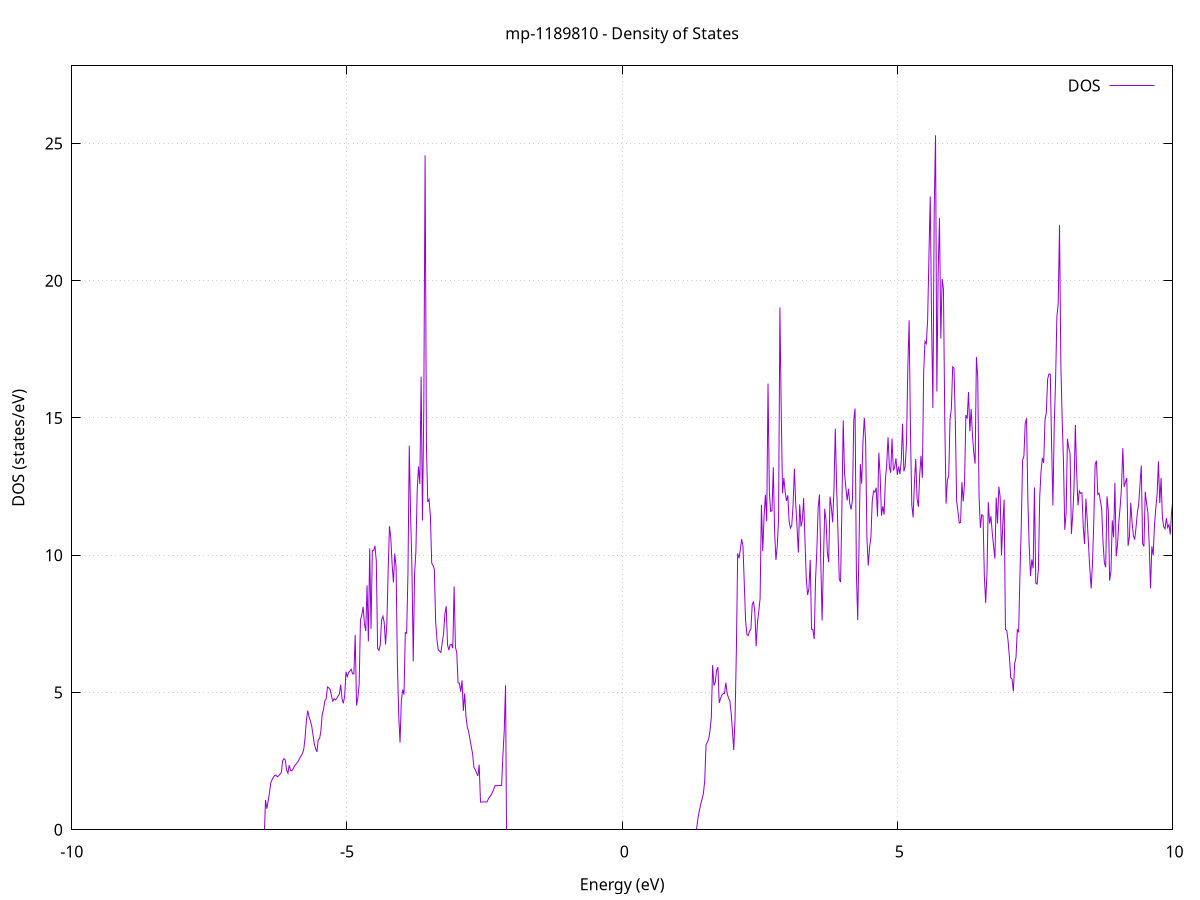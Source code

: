 set title 'mp-1189810 - Density of States'
set xlabel 'Energy (eV)'
set ylabel 'DOS (states/eV)'
set grid
set xrange [-10:10]
set yrange [0:27.823]
set xzeroaxis lt -1
set terminal png size 800,600
set output 'mp-1189810_dos_gnuplot.png'
plot '-' using 1:2 with lines title 'DOS'
-30.445800 0.000000
-30.421800 0.000000
-30.397900 0.000000
-30.373900 0.000000
-30.349900 0.000000
-30.326000 0.000000
-30.302000 0.000000
-30.278000 0.000000
-30.254100 0.000000
-30.230100 0.000000
-30.206100 0.000000
-30.182200 0.000000
-30.158200 0.000000
-30.134200 0.000000
-30.110300 0.000000
-30.086300 0.000000
-30.062300 0.000000
-30.038400 0.000000
-30.014400 0.000000
-29.990400 0.000000
-29.966500 0.000000
-29.942500 0.000000
-29.918500 0.000000
-29.894600 0.000000
-29.870600 0.000000
-29.846600 0.000000
-29.822700 0.000000
-29.798700 0.000000
-29.774700 0.000000
-29.750800 0.000000
-29.726800 0.000000
-29.702800 0.000000
-29.678900 0.000000
-29.654900 0.000000
-29.631000 0.000000
-29.607000 0.000000
-29.583000 0.000000
-29.559100 0.000000
-29.535100 0.000000
-29.511100 0.000000
-29.487200 0.000000
-29.463200 0.000000
-29.439200 0.000000
-29.415300 0.000000
-29.391300 0.000000
-29.367300 0.000000
-29.343400 0.000000
-29.319400 0.000000
-29.295400 0.000000
-29.271500 0.000000
-29.247500 0.000000
-29.223500 0.000000
-29.199600 0.000000
-29.175600 0.000000
-29.151600 0.000000
-29.127700 0.000000
-29.103700 0.000000
-29.079700 0.000000
-29.055800 0.000000
-29.031800 0.000000
-29.007800 0.000000
-28.983900 0.000000
-28.959900 0.000000
-28.935900 0.000000
-28.912000 0.000000
-28.888000 0.000000
-28.864100 0.000000
-28.840100 0.000000
-28.816100 0.000000
-28.792200 0.000000
-28.768200 0.000000
-28.744200 0.000000
-28.720300 0.000000
-28.696300 0.000000
-28.672300 0.000000
-28.648400 0.000000
-28.624400 0.000000
-28.600400 0.000000
-28.576500 0.000000
-28.552500 0.000000
-28.528500 0.000000
-28.504600 0.000000
-28.480600 0.000000
-28.456600 0.000000
-28.432700 0.000000
-28.408700 0.000000
-28.384700 0.000000
-28.360800 0.000000
-28.336800 0.000000
-28.312800 0.000000
-28.288900 0.000000
-28.264900 543.307600
-28.240900 0.000000
-28.217000 0.000000
-28.193000 293.130900
-28.169100 101.531900
-28.145100 331.952200
-28.121100 0.000000
-28.097200 0.000000
-28.073200 0.000000
-28.049200 0.000000
-28.025300 0.000000
-28.001300 0.000000
-27.977300 0.000000
-27.953400 0.000000
-27.929400 0.000000
-27.905400 0.000000
-27.881500 0.000000
-27.857500 0.000000
-27.833500 0.000000
-27.809600 0.000000
-27.785600 0.000000
-27.761600 0.000000
-27.737700 0.000000
-27.713700 0.000000
-27.689700 0.000000
-27.665800 0.000000
-27.641800 0.000000
-27.617800 0.000000
-27.593900 0.000000
-27.569900 0.000000
-27.545900 0.000000
-27.522000 0.000000
-27.498000 0.000000
-27.474000 0.000000
-27.450100 0.000000
-27.426100 0.000000
-27.402200 0.000000
-27.378200 0.000000
-27.354200 0.000000
-27.330300 0.000000
-27.306300 0.000000
-27.282300 0.000000
-27.258400 0.000000
-27.234400 0.000000
-27.210400 0.000000
-27.186500 0.000000
-27.162500 0.000000
-27.138500 0.000000
-27.114600 0.000000
-27.090600 0.000000
-27.066600 0.000000
-27.042700 0.000000
-27.018700 0.000000
-26.994700 0.000000
-26.970800 0.000000
-26.946800 0.000000
-26.922800 0.000000
-26.898900 0.000000
-26.874900 0.000000
-26.850900 0.000000
-26.827000 0.000000
-26.803000 0.000000
-26.779000 0.000000
-26.755100 0.000000
-26.731100 0.000000
-26.707100 0.000000
-26.683200 0.000000
-26.659200 0.000000
-26.635300 0.000000
-26.611300 0.000000
-26.587300 0.000000
-26.563400 0.000000
-26.539400 0.000000
-26.515400 0.000000
-26.491500 0.000000
-26.467500 0.000000
-26.443500 0.000000
-26.419600 0.000000
-26.395600 0.000000
-26.371600 0.000000
-26.347700 0.000000
-26.323700 0.000000
-26.299700 0.000000
-26.275800 0.000000
-26.251800 0.000000
-26.227800 0.000000
-26.203900 0.000000
-26.179900 0.000000
-26.155900 0.000000
-26.132000 0.000000
-26.108000 0.000000
-26.084000 0.000000
-26.060100 0.000000
-26.036100 0.000000
-26.012100 0.000000
-25.988200 0.000000
-25.964200 0.000000
-25.940200 0.000000
-25.916300 0.000000
-25.892300 0.000000
-25.868400 0.000000
-25.844400 0.000000
-25.820400 0.000000
-25.796500 0.000000
-25.772500 0.000000
-25.748500 0.000000
-25.724600 0.000000
-25.700600 0.000000
-25.676600 0.000000
-25.652700 0.000000
-25.628700 0.000000
-25.604700 0.000000
-25.580800 0.000000
-25.556800 0.000000
-25.532800 0.000000
-25.508900 0.000000
-25.484900 0.000000
-25.460900 0.000000
-25.437000 0.000000
-25.413000 0.000000
-25.389000 0.000000
-25.365100 0.000000
-25.341100 0.000000
-25.317100 0.000000
-25.293200 0.000000
-25.269200 0.000000
-25.245200 0.000000
-25.221300 0.000000
-25.197300 0.000000
-25.173400 0.000000
-25.149400 0.000000
-25.125400 0.000000
-25.101500 0.000000
-25.077500 0.000000
-25.053500 0.000000
-25.029600 0.000000
-25.005600 0.000000
-24.981600 0.000000
-24.957700 0.000000
-24.933700 0.000000
-24.909700 0.000000
-24.885800 0.000000
-24.861800 0.000000
-24.837800 0.000000
-24.813900 0.000000
-24.789900 0.000000
-24.765900 0.000000
-24.742000 0.000000
-24.718000 0.000000
-24.694000 0.000000
-24.670100 0.000000
-24.646100 0.000000
-24.622100 0.000000
-24.598200 0.000000
-24.574200 0.000000
-24.550200 0.000000
-24.526300 0.000000
-24.502300 0.000000
-24.478300 0.000000
-24.454400 0.000000
-24.430400 0.000000
-24.406500 0.000000
-24.382500 0.000000
-24.358500 0.000000
-24.334600 0.000000
-24.310600 0.000000
-24.286600 0.000000
-24.262700 0.000000
-24.238700 0.000000
-24.214700 0.000000
-24.190800 0.000000
-24.166800 0.000000
-24.142800 0.000000
-24.118900 0.000000
-24.094900 0.000000
-24.070900 0.000000
-24.047000 0.000000
-24.023000 0.000000
-23.999000 0.000000
-23.975100 0.000000
-23.951100 0.000000
-23.927100 0.000000
-23.903200 0.000000
-23.879200 0.000000
-23.855200 0.000000
-23.831300 0.000000
-23.807300 0.000000
-23.783300 0.000000
-23.759400 0.000000
-23.735400 0.000000
-23.711400 0.000000
-23.687500 0.000000
-23.663500 0.000000
-23.639600 0.000000
-23.615600 0.000000
-23.591600 0.000000
-23.567700 0.000000
-23.543700 0.000000
-23.519700 0.000000
-23.495800 0.000000
-23.471800 0.000000
-23.447800 0.000000
-23.423900 0.000000
-23.399900 0.000000
-23.375900 0.000000
-23.352000 0.000000
-23.328000 0.000000
-23.304000 0.000000
-23.280100 0.000000
-23.256100 0.000000
-23.232100 0.000000
-23.208200 0.000000
-23.184200 0.000000
-23.160200 0.000000
-23.136300 0.000000
-23.112300 0.000000
-23.088300 0.000000
-23.064400 0.000000
-23.040400 0.000000
-23.016400 0.000000
-22.992500 0.000000
-22.968500 0.000000
-22.944500 0.000000
-22.920600 0.000000
-22.896600 0.000000
-22.872700 0.000000
-22.848700 0.000000
-22.824700 0.000000
-22.800800 0.000000
-22.776800 0.000000
-22.752800 0.000000
-22.728900 0.000000
-22.704900 0.000000
-22.680900 0.000000
-22.657000 0.000000
-22.633000 0.000000
-22.609000 0.000000
-22.585100 0.000000
-22.561100 0.000000
-22.537100 0.000000
-22.513200 0.000000
-22.489200 0.000000
-22.465200 0.000000
-22.441300 0.000000
-22.417300 0.000000
-22.393300 0.000000
-22.369400 0.000000
-22.345400 0.000000
-22.321400 0.000000
-22.297500 0.000000
-22.273500 0.000000
-22.249500 0.000000
-22.225600 0.000000
-22.201600 0.000000
-22.177600 0.000000
-22.153700 0.000000
-22.129700 0.000000
-22.105800 0.000000
-22.081800 0.000000
-22.057800 0.000000
-22.033900 0.000000
-22.009900 0.000000
-21.985900 0.000000
-21.962000 0.000000
-21.938000 0.000000
-21.914000 0.000000
-21.890100 0.000000
-21.866100 0.000000
-21.842100 0.000000
-21.818200 0.000000
-21.794200 0.000000
-21.770200 0.000000
-21.746300 0.000000
-21.722300 0.000000
-21.698300 0.000000
-21.674400 0.000000
-21.650400 0.000000
-21.626400 0.000000
-21.602500 0.000000
-21.578500 0.000000
-21.554500 0.000000
-21.530600 0.000000
-21.506600 0.000000
-21.482600 0.000000
-21.458700 0.000000
-21.434700 0.000000
-21.410800 0.000000
-21.386800 0.000000
-21.362800 0.000000
-21.338900 0.000000
-21.314900 0.000000
-21.290900 0.000000
-21.267000 0.000000
-21.243000 0.000000
-21.219000 0.000000
-21.195100 0.000000
-21.171100 0.000000
-21.147100 0.000000
-21.123200 0.000000
-21.099200 0.000000
-21.075200 0.000000
-21.051300 0.000000
-21.027300 0.000000
-21.003300 0.000000
-20.979400 0.000000
-20.955400 0.000000
-20.931400 0.000000
-20.907500 0.000000
-20.883500 0.000000
-20.859500 0.000000
-20.835600 0.000000
-20.811600 0.000000
-20.787600 0.000000
-20.763700 0.000000
-20.739700 0.000000
-20.715700 0.000000
-20.691800 0.000000
-20.667800 0.000000
-20.643900 0.000000
-20.619900 0.000000
-20.595900 0.000000
-20.572000 0.000000
-20.548000 0.000000
-20.524000 0.000000
-20.500100 0.000000
-20.476100 0.000000
-20.452100 0.000000
-20.428200 0.000000
-20.404200 0.000000
-20.380200 0.000000
-20.356300 0.000000
-20.332300 0.000000
-20.308300 0.000000
-20.284400 0.000000
-20.260400 0.000000
-20.236400 0.000000
-20.212500 0.000000
-20.188500 0.000000
-20.164500 0.000000
-20.140600 0.000000
-20.116600 0.000000
-20.092600 0.000000
-20.068700 0.000000
-20.044700 0.000000
-20.020700 0.000000
-19.996800 0.000000
-19.972800 0.000000
-19.948800 0.000000
-19.924900 0.000000
-19.900900 0.000000
-19.877000 0.000000
-19.853000 0.000000
-19.829000 0.000000
-19.805100 0.000000
-19.781100 0.000000
-19.757100 0.000000
-19.733200 0.000000
-19.709200 0.000000
-19.685200 0.000000
-19.661300 0.000000
-19.637300 0.000000
-19.613300 0.000000
-19.589400 0.000000
-19.565400 0.000000
-19.541400 0.000000
-19.517500 0.000000
-19.493500 0.000000
-19.469500 0.000000
-19.445600 0.000000
-19.421600 0.000000
-19.397600 0.000000
-19.373700 0.000000
-19.349700 0.000000
-19.325700 0.000000
-19.301800 0.000000
-19.277800 0.000000
-19.253800 0.000000
-19.229900 0.000000
-19.205900 0.000000
-19.181900 0.000000
-19.158000 0.000000
-19.134000 0.000000
-19.110100 0.000000
-19.086100 0.000000
-19.062100 0.000000
-19.038200 0.000000
-19.014200 0.000000
-18.990200 0.000000
-18.966300 0.000000
-18.942300 0.000000
-18.918300 0.000000
-18.894400 0.000000
-18.870400 0.000000
-18.846400 0.000000
-18.822500 0.000000
-18.798500 0.000000
-18.774500 0.000000
-18.750600 0.000000
-18.726600 0.000000
-18.702600 0.000000
-18.678700 0.000000
-18.654700 0.000000
-18.630700 0.000000
-18.606800 0.000000
-18.582800 0.000000
-18.558800 0.000000
-18.534900 0.000000
-18.510900 0.000000
-18.486900 0.000000
-18.463000 0.000000
-18.439000 0.000000
-18.415100 0.000000
-18.391100 0.000000
-18.367100 0.000000
-18.343200 0.000000
-18.319200 0.000000
-18.295200 0.000000
-18.271300 0.000000
-18.247300 0.000000
-18.223300 0.000000
-18.199400 0.000000
-18.175400 0.000000
-18.151400 0.000000
-18.127500 0.000000
-18.103500 0.000000
-18.079500 0.000000
-18.055600 0.000000
-18.031600 0.000000
-18.007600 0.000000
-17.983700 0.000000
-17.959700 0.000000
-17.935700 0.000000
-17.911800 0.000000
-17.887800 0.000000
-17.863800 0.000000
-17.839900 0.000000
-17.815900 0.000000
-17.791900 0.000000
-17.768000 0.000000
-17.744000 0.000000
-17.720000 0.000000
-17.696100 0.000000
-17.672100 0.000000
-17.648200 0.000000
-17.624200 0.000000
-17.600200 0.000000
-17.576300 0.000000
-17.552300 0.000000
-17.528300 0.000000
-17.504400 0.000000
-17.480400 0.000000
-17.456400 0.000000
-17.432500 0.000000
-17.408500 0.000000
-17.384500 0.000000
-17.360600 0.000000
-17.336600 0.000000
-17.312600 0.000000
-17.288700 0.000000
-17.264700 0.000000
-17.240700 0.000000
-17.216800 0.000000
-17.192800 0.000000
-17.168800 0.000000
-17.144900 0.000000
-17.120900 0.000000
-17.096900 0.000000
-17.073000 0.000000
-17.049000 0.000000
-17.025000 0.000000
-17.001100 0.000000
-16.977100 0.000000
-16.953100 0.000000
-16.929200 0.000000
-16.905200 0.000000
-16.881300 0.000000
-16.857300 0.000000
-16.833300 0.000000
-16.809400 0.000000
-16.785400 0.000000
-16.761400 0.000000
-16.737500 0.000000
-16.713500 0.000000
-16.689500 0.000000
-16.665600 0.000000
-16.641600 0.000000
-16.617600 0.000000
-16.593700 0.000000
-16.569700 0.000000
-16.545700 0.000000
-16.521800 0.000000
-16.497800 0.000000
-16.473800 0.000000
-16.449900 0.000000
-16.425900 0.000000
-16.401900 0.000000
-16.378000 0.000000
-16.354000 0.000000
-16.330000 0.000000
-16.306100 0.000000
-16.282100 0.000000
-16.258100 0.000000
-16.234200 0.000000
-16.210200 0.000000
-16.186200 0.000000
-16.162300 0.000000
-16.138300 0.000000
-16.114400 0.000000
-16.090400 0.000000
-16.066400 0.000000
-16.042500 0.000000
-16.018500 0.000000
-15.994500 0.000000
-15.970600 0.000000
-15.946600 0.000000
-15.922600 0.000000
-15.898700 0.000000
-15.874700 0.000000
-15.850700 0.000000
-15.826800 0.000000
-15.802800 0.000000
-15.778800 0.000000
-15.754900 0.000000
-15.730900 0.000000
-15.706900 0.000000
-15.683000 0.000000
-15.659000 0.000000
-15.635000 0.000000
-15.611100 0.000000
-15.587100 0.000000
-15.563100 0.000000
-15.539200 0.000000
-15.515200 0.000000
-15.491200 0.000000
-15.467300 0.000000
-15.443300 0.000000
-15.419300 0.000000
-15.395400 0.000000
-15.371400 0.000000
-15.347500 0.000000
-15.323500 0.000000
-15.299500 0.000000
-15.275600 0.000000
-15.251600 0.000000
-15.227600 0.000000
-15.203700 0.000000
-15.179700 0.000000
-15.155700 0.000000
-15.131800 0.000000
-15.107800 0.000000
-15.083800 0.000000
-15.059900 0.000000
-15.035900 0.000000
-15.011900 0.000000
-14.988000 0.000000
-14.964000 0.000000
-14.940000 0.000000
-14.916100 0.000000
-14.892100 0.000000
-14.868100 0.000000
-14.844200 0.000000
-14.820200 0.000000
-14.796200 0.000000
-14.772300 0.000000
-14.748300 0.000000
-14.724300 0.000000
-14.700400 0.000000
-14.676400 0.000000
-14.652500 0.000000
-14.628500 0.000000
-14.604500 0.000000
-14.580600 0.000000
-14.556600 0.000000
-14.532600 0.000000
-14.508700 0.000000
-14.484700 0.000000
-14.460700 0.000000
-14.436800 0.000000
-14.412800 0.000000
-14.388800 0.000000
-14.364900 0.000000
-14.340900 0.000000
-14.316900 0.000000
-14.293000 0.000000
-14.269000 0.000000
-14.245000 0.000000
-14.221100 0.000000
-14.197100 0.000000
-14.173100 0.000000
-14.149200 0.000000
-14.125200 0.000000
-14.101200 0.000000
-14.077300 0.000000
-14.053300 0.000000
-14.029300 0.000000
-14.005400 0.000000
-13.981400 0.000000
-13.957400 0.000000
-13.933500 0.000000
-13.909500 0.000000
-13.885600 0.000000
-13.861600 0.000000
-13.837600 0.000000
-13.813700 0.000000
-13.789700 0.000000
-13.765700 0.000000
-13.741800 0.000000
-13.717800 0.000000
-13.693800 0.000000
-13.669900 0.000000
-13.645900 0.000000
-13.621900 0.000000
-13.598000 0.000000
-13.574000 0.000000
-13.550000 0.000000
-13.526100 0.000000
-13.502100 0.000000
-13.478100 0.000000
-13.454200 0.000000
-13.430200 0.000000
-13.406200 0.000000
-13.382300 0.000000
-13.358300 0.000000
-13.334300 0.000000
-13.310400 0.000000
-13.286400 0.000000
-13.262400 0.000000
-13.238500 0.000000
-13.214500 0.000000
-13.190500 0.000000
-13.166600 0.000000
-13.142600 0.000000
-13.118700 0.000000
-13.094700 0.000000
-13.070700 0.000000
-13.046800 0.000000
-13.022800 0.000000
-12.998800 0.000000
-12.974900 0.000000
-12.950900 0.000000
-12.926900 0.000000
-12.903000 0.000000
-12.879000 0.000000
-12.855000 0.000000
-12.831100 0.000000
-12.807100 0.000000
-12.783100 0.000000
-12.759200 0.000000
-12.735200 0.000000
-12.711200 0.000000
-12.687300 0.000000
-12.663300 0.000000
-12.639300 0.000000
-12.615400 0.000000
-12.591400 0.000000
-12.567400 0.000000
-12.543500 0.000000
-12.519500 0.000000
-12.495500 0.000000
-12.471600 0.000000
-12.447600 0.000000
-12.423600 0.000000
-12.399700 0.000000
-12.375700 0.000000
-12.351800 0.000000
-12.327800 0.000000
-12.303800 0.000000
-12.279900 0.000000
-12.255900 0.000000
-12.231900 0.000000
-12.208000 0.000000
-12.184000 0.000000
-12.160000 0.000000
-12.136100 0.000000
-12.112100 0.000000
-12.088100 0.000000
-12.064200 0.000000
-12.040200 0.000000
-12.016200 0.000000
-11.992300 0.000000
-11.968300 0.000000
-11.944300 0.000000
-11.920400 0.000000
-11.896400 0.000000
-11.872400 0.000000
-11.848500 0.000000
-11.824500 0.000000
-11.800500 0.000000
-11.776600 0.000000
-11.752600 0.000000
-11.728600 0.000000
-11.704700 0.000000
-11.680700 0.000000
-11.656800 0.000000
-11.632800 0.000000
-11.608800 0.000000
-11.584900 0.000000
-11.560900 0.000000
-11.536900 0.000000
-11.513000 0.000000
-11.489000 0.000000
-11.465000 0.000000
-11.441100 0.000000
-11.417100 0.000000
-11.393100 0.000000
-11.369200 0.000000
-11.345200 0.000000
-11.321200 0.000000
-11.297300 0.000000
-11.273300 0.000000
-11.249300 0.000000
-11.225400 0.000000
-11.201400 0.000000
-11.177400 0.000000
-11.153500 0.000000
-11.129500 0.000000
-11.105500 0.000000
-11.081600 0.000000
-11.057600 0.000000
-11.033600 0.000000
-11.009700 0.000000
-10.985700 0.000000
-10.961700 0.000000
-10.937800 0.000000
-10.913800 0.000000
-10.889900 0.000000
-10.865900 0.000000
-10.841900 0.000000
-10.818000 0.000000
-10.794000 0.000000
-10.770000 0.000000
-10.746100 0.000000
-10.722100 0.000000
-10.698100 0.000000
-10.674200 0.000000
-10.650200 0.000000
-10.626200 0.000000
-10.602300 0.000000
-10.578300 0.000000
-10.554300 0.000000
-10.530400 0.000000
-10.506400 0.000000
-10.482400 0.000000
-10.458500 0.000000
-10.434500 0.000000
-10.410500 0.000000
-10.386600 0.000000
-10.362600 0.000000
-10.338600 0.000000
-10.314700 0.000000
-10.290700 0.000000
-10.266700 0.000000
-10.242800 0.000000
-10.218800 0.000000
-10.194800 0.000000
-10.170900 0.000000
-10.146900 0.000000
-10.123000 0.000000
-10.099000 0.000000
-10.075000 0.000000
-10.051100 0.000000
-10.027100 0.000000
-10.003100 0.000000
-9.979200 0.000000
-9.955200 0.000000
-9.931200 0.000000
-9.907300 0.000000
-9.883300 0.000000
-9.859300 0.000000
-9.835400 0.000000
-9.811400 0.000000
-9.787400 0.000000
-9.763500 0.000000
-9.739500 0.000000
-9.715500 0.000000
-9.691600 0.000000
-9.667600 0.000000
-9.643600 0.000000
-9.619700 0.000000
-9.595700 0.000000
-9.571700 0.000000
-9.547800 0.000000
-9.523800 0.000000
-9.499800 0.000000
-9.475900 0.000000
-9.451900 0.000000
-9.427900 0.000000
-9.404000 0.000000
-9.380000 0.000000
-9.356100 0.000000
-9.332100 0.000000
-9.308100 0.000000
-9.284200 0.000000
-9.260200 0.000000
-9.236200 0.000000
-9.212300 0.000000
-9.188300 0.000000
-9.164300 0.000000
-9.140400 0.000000
-9.116400 0.000000
-9.092400 0.000000
-9.068500 0.000000
-9.044500 0.000000
-9.020500 0.000000
-8.996600 0.000000
-8.972600 0.000000
-8.948600 0.000000
-8.924700 0.000000
-8.900700 0.000000
-8.876700 0.000000
-8.852800 0.000000
-8.828800 0.000000
-8.804800 0.000000
-8.780900 0.000000
-8.756900 0.000000
-8.732900 0.000000
-8.709000 0.000000
-8.685000 0.000000
-8.661000 0.000000
-8.637100 0.000000
-8.613100 0.000000
-8.589200 0.000000
-8.565200 0.000000
-8.541200 0.000000
-8.517300 0.000000
-8.493300 0.000000
-8.469300 0.000000
-8.445400 0.000000
-8.421400 0.000000
-8.397400 0.000000
-8.373500 0.000000
-8.349500 0.000000
-8.325500 0.000000
-8.301600 0.000000
-8.277600 0.000000
-8.253600 0.000000
-8.229700 0.000000
-8.205700 0.000000
-8.181700 0.000000
-8.157800 0.000000
-8.133800 0.000000
-8.109800 0.000000
-8.085900 0.000000
-8.061900 0.000000
-8.037900 0.000000
-8.014000 0.000000
-7.990000 0.000000
-7.966000 0.000000
-7.942100 0.000000
-7.918100 0.000000
-7.894200 0.000000
-7.870200 0.000000
-7.846200 0.000000
-7.822300 0.000000
-7.798300 0.000000
-7.774300 0.000000
-7.750400 0.000000
-7.726400 0.000000
-7.702400 0.000000
-7.678500 0.000000
-7.654500 0.000000
-7.630500 0.000000
-7.606600 0.000000
-7.582600 0.000000
-7.558600 0.000000
-7.534700 0.000000
-7.510700 0.000000
-7.486700 0.000000
-7.462800 0.000000
-7.438800 0.000000
-7.414800 0.000000
-7.390900 0.000000
-7.366900 0.000000
-7.342900 0.000000
-7.319000 0.000000
-7.295000 0.000000
-7.271000 0.000000
-7.247100 0.000000
-7.223100 0.000000
-7.199100 0.000000
-7.175200 0.000000
-7.151200 0.000000
-7.127300 0.000000
-7.103300 0.000000
-7.079300 0.000000
-7.055400 0.000000
-7.031400 0.000000
-7.007400 0.000000
-6.983500 0.000000
-6.959500 0.000000
-6.935500 0.000000
-6.911600 0.000000
-6.887600 0.000000
-6.863600 0.000000
-6.839700 0.000000
-6.815700 0.000000
-6.791700 0.000000
-6.767800 0.000000
-6.743800 0.000000
-6.719800 0.000000
-6.695900 0.000000
-6.671900 0.000000
-6.647900 0.000000
-6.624000 0.000000
-6.600000 0.000000
-6.576000 0.000000
-6.552100 0.000000
-6.528100 0.000000
-6.504100 0.000000
-6.480200 1.084000
-6.456200 0.765700
-6.432200 1.041700
-6.408300 1.349300
-6.384300 1.712200
-6.360400 1.827200
-6.336400 1.914000
-6.312400 1.979900
-6.288500 1.991100
-6.264500 1.926800
-6.240500 1.969700
-6.216600 2.024900
-6.192600 2.088500
-6.168600 2.516900
-6.144700 2.589400
-6.120700 2.539400
-6.096700 2.172500
-6.072800 2.056000
-6.048800 2.353200
-6.024800 2.166400
-6.000900 2.148500
-5.976900 2.224100
-5.952900 2.324800
-5.929000 2.381500
-5.905000 2.440900
-5.881000 2.518500
-5.857100 2.611200
-5.833100 2.694200
-5.809100 2.784600
-5.785200 2.928100
-5.761200 3.354700
-5.737200 3.983000
-5.713300 4.339100
-5.689300 4.111500
-5.665300 3.971300
-5.641400 3.789800
-5.617400 3.461100
-5.593500 3.125600
-5.569500 2.957200
-5.545500 2.836100
-5.521600 3.287100
-5.497600 3.320900
-5.473600 3.605400
-5.449700 4.208700
-5.425700 4.381000
-5.401700 4.699800
-5.377800 4.770300
-5.353800 5.203000
-5.329800 5.167300
-5.305900 5.111500
-5.281900 4.878900
-5.257900 4.683500
-5.234000 4.774500
-5.210000 4.731500
-5.186000 4.782100
-5.162100 4.869700
-5.138100 4.939700
-5.114100 5.284500
-5.090200 4.782500
-5.066200 4.603600
-5.042200 4.862600
-5.018300 5.753400
-4.994300 5.574000
-4.970300 5.724500
-4.946400 5.781600
-4.922400 5.845800
-4.898500 5.680800
-4.874500 5.679400
-4.850500 7.098200
-4.826600 4.527500
-4.802600 4.805100
-4.778600 5.294600
-4.754700 7.642100
-4.730700 7.813000
-4.706700 8.120100
-4.682800 7.512400
-4.658800 7.237600
-4.634800 8.900300
-4.610900 6.862000
-4.586900 10.247100
-4.562900 7.316800
-4.539000 10.165400
-4.515000 10.172500
-4.491000 10.342900
-4.467100 9.785900
-4.443100 6.604100
-4.419100 6.530100
-4.395200 6.738000
-4.371200 7.644700
-4.347200 7.781500
-4.323300 7.550000
-4.299300 6.746700
-4.275300 7.499000
-4.251400 9.452700
-4.227400 11.056500
-4.203400 10.615400
-4.179500 9.660200
-4.155500 9.009800
-4.131600 10.061700
-4.107600 9.574600
-4.083600 6.039100
-4.059700 4.166000
-4.035700 3.177600
-4.011700 4.716300
-3.987800 5.104500
-3.963800 4.928100
-3.939800 7.184100
-3.915900 7.158500
-3.891900 9.310000
-3.867900 13.984400
-3.844000 11.472900
-3.820000 9.597100
-3.796000 6.133400
-3.772100 9.297000
-3.748100 10.113900
-3.724100 12.349700
-3.700200 13.230600
-3.676200 12.592700
-3.652200 16.501800
-3.628300 11.266000
-3.604300 15.297300
-3.580300 24.565500
-3.556400 14.012600
-3.532400 11.942100
-3.508400 12.037300
-3.484500 11.443500
-3.460500 9.712900
-3.436500 9.628200
-3.412600 9.486500
-3.388600 7.589400
-3.364700 6.912900
-3.340700 6.549400
-3.316700 6.504700
-3.292800 6.456300
-3.268800 6.826000
-3.244800 7.136600
-3.220900 7.866200
-3.196900 8.140500
-3.172900 6.743900
-3.149000 6.543200
-3.125000 6.741500
-3.101000 6.750000
-3.077100 6.613300
-3.053100 8.860800
-3.029100 6.651500
-3.005200 6.452400
-2.981200 5.352000
-2.957200 5.336600
-2.933300 5.028400
-2.909300 5.441700
-2.885300 4.331200
-2.861400 4.969300
-2.837400 4.114600
-2.813400 3.743800
-2.789500 3.578800
-2.765500 3.298500
-2.741500 3.030500
-2.717600 2.771500
-2.693600 2.278600
-2.669600 2.187000
-2.645700 2.074800
-2.621700 1.962700
-2.597800 2.369100
-2.573800 1.010600
-2.549800 1.011500
-2.525900 1.012400
-2.501900 1.013200
-2.477900 1.014100
-2.454000 1.015000
-2.430000 1.131800
-2.406000 1.196800
-2.382100 1.263200
-2.358100 1.362800
-2.334100 1.467500
-2.310200 1.605600
-2.286200 1.607400
-2.262200 1.609300
-2.238300 1.611100
-2.214300 1.612900
-2.190300 1.614700
-2.166400 2.722300
-2.142400 3.606500
-2.118400 5.261800
-2.094500 0.000000
-2.070500 0.000000
-2.046500 0.000000
-2.022600 0.000000
-1.998600 0.000000
-1.974600 0.000000
-1.950700 0.000000
-1.926700 0.000000
-1.902700 0.000000
-1.878800 0.000000
-1.854800 0.000000
-1.830900 0.000000
-1.806900 0.000000
-1.782900 0.000000
-1.759000 0.000000
-1.735000 0.000000
-1.711000 0.000000
-1.687100 0.000000
-1.663100 0.000000
-1.639100 0.000000
-1.615200 0.000000
-1.591200 0.000000
-1.567200 0.000000
-1.543300 0.000000
-1.519300 0.000000
-1.495300 0.000000
-1.471400 0.000000
-1.447400 0.000000
-1.423400 0.000000
-1.399500 0.000000
-1.375500 0.000000
-1.351500 0.000000
-1.327600 0.000000
-1.303600 0.000000
-1.279600 0.000000
-1.255700 0.000000
-1.231700 0.000000
-1.207700 0.000000
-1.183800 0.000000
-1.159800 0.000000
-1.135900 0.000000
-1.111900 0.000000
-1.087900 0.000000
-1.064000 0.000000
-1.040000 0.000000
-1.016000 0.000000
-0.992100 0.000000
-0.968100 0.000000
-0.944100 0.000000
-0.920200 0.000000
-0.896200 0.000000
-0.872200 0.000000
-0.848300 0.000000
-0.824300 0.000000
-0.800300 0.000000
-0.776400 0.000000
-0.752400 0.000000
-0.728400 0.000000
-0.704500 0.000000
-0.680500 0.000000
-0.656500 0.000000
-0.632600 0.000000
-0.608600 0.000000
-0.584600 0.000000
-0.560700 0.000000
-0.536700 0.000000
-0.512700 0.000000
-0.488800 0.000000
-0.464800 0.000000
-0.440800 0.000000
-0.416900 0.000000
-0.392900 0.000000
-0.369000 0.000000
-0.345000 0.000000
-0.321000 0.000000
-0.297100 0.000000
-0.273100 0.000000
-0.249100 0.000000
-0.225200 0.000000
-0.201200 0.000000
-0.177200 0.000000
-0.153300 0.000000
-0.129300 0.000000
-0.105300 0.000000
-0.081400 0.000000
-0.057400 0.000000
-0.033400 0.000000
-0.009500 0.000000
0.014500 0.000000
0.038500 0.000000
0.062400 0.000000
0.086400 0.000000
0.110400 0.000000
0.134300 0.000000
0.158300 0.000000
0.182300 0.000000
0.206200 0.000000
0.230200 0.000000
0.254200 0.000000
0.278100 0.000000
0.302100 0.000000
0.326100 0.000000
0.350000 0.000000
0.374000 0.000000
0.397900 0.000000
0.421900 0.000000
0.445900 0.000000
0.469800 0.000000
0.493800 0.000000
0.517800 0.000000
0.541700 0.000000
0.565700 0.000000
0.589700 0.000000
0.613600 0.000000
0.637600 0.000000
0.661600 0.000000
0.685500 0.000000
0.709500 0.000000
0.733500 0.000000
0.757400 0.000000
0.781400 0.000000
0.805400 0.000000
0.829300 0.000000
0.853300 0.000000
0.877300 0.000000
0.901200 0.000000
0.925200 0.000000
0.949200 0.000000
0.973100 0.000000
0.997100 0.000000
1.021100 0.000000
1.045000 0.000000
1.069000 0.000000
1.093000 0.000000
1.116900 0.000000
1.140900 0.000000
1.164800 0.000000
1.188800 0.000000
1.212800 0.000000
1.236700 0.000000
1.260700 0.000000
1.284700 0.000000
1.308600 0.000000
1.332600 0.000000
1.356600 0.000000
1.380500 0.461900
1.404500 0.710100
1.428500 0.942100
1.452400 1.120000
1.476400 1.329300
1.500400 1.779400
1.524300 3.097200
1.548300 3.187100
1.572300 3.307800
1.596200 3.608100
1.620200 4.082700
1.644200 5.999300
1.668100 5.256400
1.692100 5.379800
1.716100 5.810800
1.740000 5.922500
1.764000 4.621200
1.788000 4.784000
1.811900 4.908000
1.835900 4.959500
1.859800 4.966700
1.883800 5.361200
1.907800 4.958800
1.931700 4.809500
1.955700 4.699000
1.979700 4.265900
2.003600 3.632000
2.027600 2.905300
2.051600 4.068600
2.075500 6.538800
2.099500 10.065400
2.123500 9.891500
2.147400 10.208800
2.171400 10.584400
2.195400 10.329500
2.219300 8.953900
2.243300 7.608100
2.267300 7.108100
2.291200 7.071100
2.315200 7.237300
2.339200 7.307500
2.363100 8.195900
2.387100 8.314000
2.411100 7.913400
2.435000 6.687400
2.459000 7.550800
2.483000 7.962600
2.506900 8.426600
2.530900 11.841700
2.554900 10.157000
2.578800 11.402900
2.602800 12.203100
2.626700 11.239500
2.650700 16.251300
2.674700 12.310200
2.698600 11.591000
2.722600 11.627600
2.746600 13.202100
2.770500 10.838100
2.794500 9.826500
2.818500 10.351300
2.842400 11.318500
2.866400 19.023200
2.890400 15.283500
2.914300 12.254100
2.938300 12.809900
2.962300 12.305600
2.986200 11.975600
3.010200 12.182100
3.034200 11.228000
3.058100 10.984200
3.082100 11.088700
3.106100 11.845900
3.130000 13.147400
3.154000 11.862800
3.178000 11.023000
3.201900 10.100000
3.225900 11.850900
3.249900 11.043900
3.273800 11.271000
3.297800 12.077400
3.321800 10.545700
3.345700 9.139200
3.369700 8.554500
3.393600 8.776000
3.417600 9.830800
3.441600 7.303900
3.465500 7.294000
3.489500 6.947200
3.513500 9.088500
3.537400 10.158500
3.561400 11.733300
3.585400 12.212100
3.609300 9.775200
3.633300 7.622200
3.657300 9.763500
3.681200 11.689700
3.705200 11.255800
3.729200 10.102800
3.753100 9.745600
3.777100 12.135300
3.801100 11.752400
3.825000 11.197200
3.849000 12.435200
3.873000 14.604500
3.896900 12.516400
3.920900 10.873700
3.944900 9.137400
3.968800 9.020200
3.992800 11.711100
4.016800 14.910700
4.040700 13.004100
4.064700 12.457100
4.088700 11.995800
4.112600 12.422100
4.136600 11.876200
4.160500 11.666500
4.184500 12.002700
4.208500 14.922400
4.232400 15.342700
4.256400 9.326600
4.280400 7.637700
4.304300 10.400300
4.328300 13.318300
4.352300 12.606900
4.376200 14.147000
4.400200 15.006000
4.424200 14.135800
4.448100 10.600800
4.472100 9.622500
4.496100 10.289500
4.520000 10.648500
4.544000 11.958100
4.568000 12.337300
4.591900 12.298600
4.615900 12.458100
4.639900 11.407300
4.663800 13.735000
4.687800 12.919100
4.711800 11.439300
4.735700 11.781300
4.759700 11.478500
4.783700 12.763500
4.807600 13.313600
4.831600 14.297700
4.855600 13.227100
4.879500 13.002800
4.903500 14.249100
4.927400 13.091000
4.951400 13.202600
4.975400 13.527200
4.999300 12.929700
5.023300 13.231600
5.047300 12.955800
5.071200 13.417700
5.095200 14.782900
5.119200 13.053400
5.143100 13.243700
5.167100 14.119800
5.191100 16.858400
5.215000 18.555700
5.239000 14.482600
5.263000 11.828900
5.286900 11.375000
5.310900 12.661500
5.334900 13.506600
5.358800 12.052600
5.382800 11.763500
5.406800 12.932000
5.430700 13.621000
5.454700 12.822700
5.478700 16.661400
5.502600 17.786600
5.526600 17.704500
5.550600 18.553600
5.574500 20.893000
5.598500 23.067100
5.622400 18.506800
5.646400 15.361900
5.670400 22.590300
5.694300 25.293300
5.718300 15.965200
5.742300 20.317900
5.766200 22.282800
5.790200 17.893400
5.814200 20.059600
5.838100 19.699700
5.862100 14.948500
5.886100 11.876800
5.910000 12.738400
5.934000 12.901700
5.958000 14.954200
5.981900 15.338900
6.005900 16.862200
6.029900 16.814800
6.053800 14.851600
6.077800 11.971600
6.101800 11.582400
6.125700 11.174500
6.149700 11.198000
6.173700 12.660600
6.197600 11.956700
6.221600 12.637600
6.245600 15.106900
6.269500 14.973800
6.293500 15.942300
6.317500 14.514900
6.341400 15.322300
6.365400 14.370800
6.389300 13.734400
6.413300 13.335200
6.437300 17.221200
6.461200 16.470900
6.485200 12.132400
6.509200 10.997200
6.533100 11.472000
6.557100 11.451500
6.581100 9.250600
6.605000 8.264500
6.629000 9.328000
6.653000 11.932200
6.676900 11.155100
6.700900 11.420300
6.724900 10.820900
6.748800 10.332000
6.772800 9.876500
6.796800 12.095900
6.820700 11.151300
6.844700 12.496700
6.868700 12.127700
6.892600 9.998300
6.916600 11.134500
6.940600 12.025600
6.964500 7.297000
6.988500 7.259800
7.012500 6.880300
7.036400 6.297500
7.060400 5.537300
7.084400 5.488900
7.108300 5.045000
7.132300 6.050600
7.156200 6.271800
7.180200 7.283200
7.204200 7.213500
7.228100 9.258600
7.252100 11.070600
7.276100 13.458900
7.300000 13.612400
7.324000 14.794700
7.348000 14.987900
7.371900 12.042500
7.395900 10.347500
7.419900 9.238200
7.443800 9.842100
7.467800 9.520800
7.491800 12.467000
7.515700 8.979800
7.539700 8.949500
7.563700 9.499600
7.587600 12.144500
7.611600 13.063800
7.635600 13.547800
7.659500 13.362900
7.683500 14.926300
7.707500 15.193500
7.731400 16.417300
7.755400 16.601600
7.779400 16.593500
7.803300 14.021700
7.827300 11.810200
7.851300 14.752900
7.875200 16.324100
7.899200 18.682900
7.923100 19.155800
7.947100 22.022500
7.971100 16.979100
7.995000 14.992400
8.019000 13.415400
8.043000 10.927100
8.066900 11.516100
8.090900 14.242500
8.114900 13.904900
8.138800 13.705000
8.162800 10.773800
8.186800 11.455600
8.210700 12.486800
8.234700 14.742300
8.258700 13.001300
8.282600 11.815600
8.306600 12.339600
8.330600 12.251800
8.354500 12.278100
8.378500 11.036300
8.402500 10.409200
8.426400 12.064900
8.450400 11.293000
8.474400 10.363900
8.498300 9.494200
8.522300 8.787500
8.546300 9.716300
8.570200 11.233600
8.594200 13.303300
8.618100 13.442700
8.642100 12.213600
8.666100 12.260200
8.690000 11.976300
8.714000 11.668800
8.738000 10.455100
8.761900 9.732800
8.785900 9.560600
8.809900 12.145800
8.833800 11.625800
8.857800 9.071300
8.881800 9.419000
8.905700 11.272800
8.929700 10.655900
8.953700 12.638600
8.977600 9.957600
9.001600 10.401100
9.025600 11.217400
9.049500 11.779600
9.073500 12.481100
9.097500 13.901500
9.121400 12.491700
9.145400 12.662900
9.169400 12.813100
9.193300 10.343500
9.217300 10.675700
9.241300 11.909900
9.265200 11.196700
9.289200 10.715500
9.313200 10.567600
9.337100 11.007900
9.361100 11.547800
9.385000 11.847100
9.409000 12.555300
9.433000 13.265700
9.456900 10.419500
9.480900 10.321400
9.504900 12.311800
9.528800 11.889400
9.552800 11.551600
9.576800 10.384500
9.600700 8.794100
9.624700 10.323500
9.648700 10.000000
9.672600 11.084200
9.696600 11.712400
9.720600 12.232400
9.744500 13.413100
9.768500 11.900200
9.792500 12.809400
9.816400 11.376500
9.840400 11.039300
9.864400 10.962000
9.888300 11.347100
9.912300 11.007400
9.936300 11.107900
9.960200 10.760300
9.984200 11.589100
10.008200 12.043700
10.032100 11.490600
10.056100 11.936600
10.080100 12.342200
10.104000 9.920800
10.128000 10.013400
10.151900 11.016500
10.175900 11.192200
10.199900 10.992400
10.223800 10.306700
10.247800 9.269400
10.271800 9.570000
10.295700 10.454500
10.319700 11.619000
10.343700 12.442900
10.367600 10.536300
10.391600 9.309700
10.415600 8.865500
10.439500 7.921300
10.463500 7.093400
10.487500 6.886000
10.511400 6.781000
10.535400 7.560500
10.559400 9.274200
10.583300 9.764300
10.607300 10.887600
10.631300 11.660000
10.655200 10.812800
10.679200 11.661700
10.703200 12.330300
10.727100 11.141200
10.751100 9.328900
10.775100 9.904600
10.799000 10.924800
10.823000 9.933600
10.847000 8.876800
10.870900 10.280100
10.894900 10.738200
10.918800 9.511000
10.942800 8.902200
10.966800 9.150400
10.990700 9.242600
11.014700 10.464100
11.038700 11.717600
11.062600 12.230900
11.086600 11.008500
11.110600 9.853200
11.134500 8.700500
11.158500 12.936100
11.182500 8.735700
11.206400 8.085600
11.230400 7.790800
11.254400 7.425900
11.278300 7.479600
11.302300 8.211800
11.326300 7.892600
11.350200 8.300000
11.374200 8.618300
11.398200 10.505000
11.422100 11.071700
11.446100 10.509500
11.470100 9.410800
11.494000 8.470600
11.518000 8.024000
11.542000 8.604700
11.565900 8.533200
11.589900 9.114300
11.613900 8.181400
11.637800 7.772500
11.661800 7.513100
11.685700 8.996100
11.709700 8.049000
11.733700 7.290700
11.757600 7.934500
11.781600 8.348200
11.805600 7.573100
11.829500 7.400200
11.853500 7.603700
11.877500 7.405100
11.901400 7.406300
11.925400 7.772700
11.949400 7.679600
11.973300 6.083300
11.997300 5.490700
12.021300 4.722000
12.045200 4.145200
12.069200 3.969200
12.093200 4.058600
12.117100 4.468800
12.141100 5.037000
12.165100 5.198600
12.189000 5.889500
12.213000 6.849500
12.237000 7.880100
12.260900 7.750000
12.284900 6.715800
12.308900 6.467900
12.332800 6.400400
12.356800 6.171400
12.380700 5.938500
12.404700 5.656700
12.428700 5.728900
12.452600 5.934600
12.476600 5.726500
12.500600 5.524300
12.524500 5.640700
12.548500 5.896700
12.572500 7.700500
12.596400 7.116600
12.620400 7.199200
12.644400 7.005400
12.668300 7.169500
12.692300 12.142600
12.716300 8.513100
12.740200 7.718100
12.764200 5.771700
12.788200 6.052100
12.812100 7.538200
12.836100 7.831200
12.860100 7.088200
12.884000 6.631900
12.908000 6.423300
12.932000 6.494100
12.955900 6.648500
12.979900 6.695200
13.003900 6.888500
13.027800 7.391200
13.051800 7.788400
13.075800 8.053700
13.099700 8.227500
13.123700 7.925100
13.147600 8.151900
13.171600 8.608500
13.195600 9.263400
13.219500 9.129700
13.243500 8.094400
13.267500 7.893700
13.291400 11.469200
13.315400 7.850500
13.339400 7.919800
13.363300 8.239100
13.387300 8.742700
13.411300 8.417700
13.435200 8.365800
13.459200 9.154100
13.483200 9.519900
13.507100 9.549900
13.531100 10.532400
13.555100 9.133100
13.579000 9.090700
13.603000 9.525600
13.627000 9.089600
13.650900 10.416500
13.674900 10.209700
13.698900 10.355200
13.722800 12.217200
13.746800 9.655800
13.770800 9.572200
13.794700 9.207500
13.818700 9.925200
13.842700 12.231100
13.866600 11.936500
13.890600 10.924100
13.914500 10.360400
13.938500 10.507400
13.962500 10.876100
13.986400 11.992300
14.010400 10.565500
14.034400 10.158100
14.058300 9.961200
14.082300 9.875400
14.106300 10.284500
14.130200 11.971300
14.154200 13.300400
14.178200 12.069400
14.202100 12.148900
14.226100 10.797700
14.250100 9.214700
14.274000 9.538800
14.298000 11.684900
14.322000 11.369600
14.345900 11.769900
14.369900 12.481400
14.393900 11.513500
14.417800 9.653800
14.441800 10.325400
14.465800 11.564300
14.489700 12.193100
14.513700 14.078000
14.537700 15.459000
14.561600 12.820700
14.585600 11.908300
14.609600 11.206000
14.633500 10.230200
14.657500 9.877800
14.681400 11.201100
14.705400 12.963000
14.729400 13.326000
14.753300 11.869400
14.777300 9.932300
14.801300 8.348300
14.825200 6.876800
14.849200 6.568300
14.873200 6.229500
14.897100 5.879200
14.921100 5.428200
14.945100 4.656400
14.969000 3.931300
14.993000 3.938600
15.017000 4.125500
15.040900 3.331600
15.064900 3.036100
15.088900 2.886400
15.112800 3.020300
15.136800 2.231100
15.160800 1.966600
15.184700 1.924300
15.208700 1.501300
15.232700 1.012000
15.256600 0.518400
15.280600 0.149600
15.304600 0.001200
15.328500 0.000000
15.352500 0.000000
15.376400 0.000000
15.400400 0.000000
15.424400 0.000000
15.448300 0.000000
15.472300 0.000000
15.496300 0.000000
15.520200 0.000000
15.544200 0.000000
15.568200 0.000000
15.592100 0.000000
15.616100 0.000000
15.640100 0.000000
15.664000 0.000000
15.688000 0.000000
15.712000 0.000000
15.735900 0.000000
15.759900 0.000000
15.783900 0.000000
15.807800 0.000000
15.831800 0.000000
15.855800 0.000000
15.879700 0.000000
15.903700 0.000000
15.927700 0.000000
15.951600 0.000000
15.975600 0.000000
15.999600 0.000000
16.023500 0.000000
16.047500 0.000000
16.071500 0.000000
16.095400 0.000000
16.119400 0.000000
16.143300 0.000000
16.167300 0.000000
16.191300 0.000000
16.215200 0.000000
16.239200 0.000000
16.263200 0.000000
16.287100 0.000000
16.311100 0.000000
16.335100 0.000000
16.359000 0.000000
16.383000 0.000000
16.407000 0.000000
16.430900 0.000000
16.454900 0.000000
16.478900 0.000000
16.502800 0.000000
16.526800 0.000000
16.550800 0.000000
16.574700 0.000000
16.598700 0.000000
16.622700 0.000000
16.646600 0.000000
16.670600 0.000000
16.694600 0.000000
16.718500 0.000000
16.742500 0.000000
16.766500 0.000000
16.790400 0.000000
16.814400 0.000000
16.838400 0.000000
16.862300 0.000000
16.886300 0.000000
16.910200 0.000000
16.934200 0.000000
16.958200 0.000000
16.982100 0.000000
17.006100 0.000000
17.030100 0.000000
17.054000 0.000000
17.078000 0.000000
17.102000 0.000000
17.125900 0.000000
17.149900 0.000000
17.173900 0.000000
17.197800 0.000000
17.221800 0.000000
17.245800 0.000000
17.269700 0.000000
17.293700 0.000000
17.317700 0.000000
17.341600 0.000000
17.365600 0.000000
17.389600 0.000000
17.413500 0.000000
17.437500 0.000000
17.461500 0.000000
17.485400 0.000000
e
